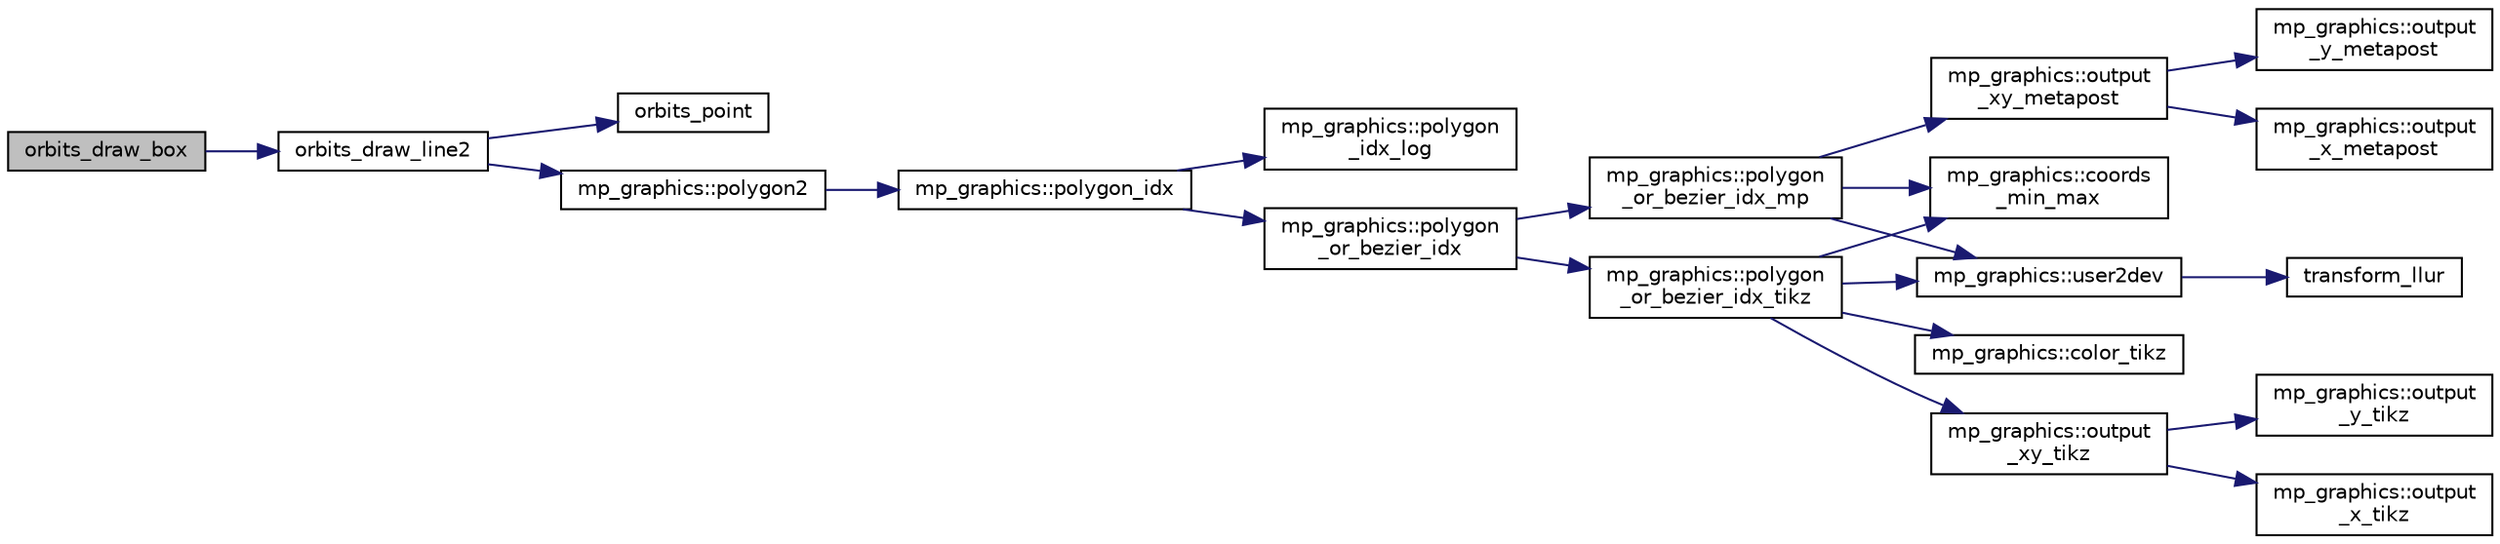 digraph "orbits_draw_box"
{
  edge [fontname="Helvetica",fontsize="10",labelfontname="Helvetica",labelfontsize="10"];
  node [fontname="Helvetica",fontsize="10",shape=record];
  rankdir="LR";
  Node322 [label="orbits_draw_box",height=0.2,width=0.4,color="black", fillcolor="grey75", style="filled", fontcolor="black"];
  Node322 -> Node323 [color="midnightblue",fontsize="10",style="solid",fontname="Helvetica"];
  Node323 [label="orbits_draw_line2",height=0.2,width=0.4,color="black", fillcolor="white", style="filled",URL="$d9/d29/draw_8_c.html#ac3530544761e3a79ddef41ed599ea345"];
  Node323 -> Node324 [color="midnightblue",fontsize="10",style="solid",fontname="Helvetica"];
  Node324 [label="orbits_point",height=0.2,width=0.4,color="black", fillcolor="white", style="filled",URL="$d9/d29/draw_8_c.html#a2c437e67c2fe1c2693cccb961c9c185e"];
  Node323 -> Node325 [color="midnightblue",fontsize="10",style="solid",fontname="Helvetica"];
  Node325 [label="mp_graphics::polygon2",height=0.2,width=0.4,color="black", fillcolor="white", style="filled",URL="$da/d2c/classmp__graphics.html#ad4052be9dec4eeef879dcc8ca6d85d71"];
  Node325 -> Node326 [color="midnightblue",fontsize="10",style="solid",fontname="Helvetica"];
  Node326 [label="mp_graphics::polygon_idx",height=0.2,width=0.4,color="black", fillcolor="white", style="filled",URL="$da/d2c/classmp__graphics.html#a60729a478cad572ccb9df00b0f5988df"];
  Node326 -> Node327 [color="midnightblue",fontsize="10",style="solid",fontname="Helvetica"];
  Node327 [label="mp_graphics::polygon\l_idx_log",height=0.2,width=0.4,color="black", fillcolor="white", style="filled",URL="$da/d2c/classmp__graphics.html#aef990b1a5e84f4781ff613ce48fafe83"];
  Node326 -> Node328 [color="midnightblue",fontsize="10",style="solid",fontname="Helvetica"];
  Node328 [label="mp_graphics::polygon\l_or_bezier_idx",height=0.2,width=0.4,color="black", fillcolor="white", style="filled",URL="$da/d2c/classmp__graphics.html#ac67f20507b7b4f592e9ed90aaa1f472a"];
  Node328 -> Node329 [color="midnightblue",fontsize="10",style="solid",fontname="Helvetica"];
  Node329 [label="mp_graphics::polygon\l_or_bezier_idx_mp",height=0.2,width=0.4,color="black", fillcolor="white", style="filled",URL="$da/d2c/classmp__graphics.html#ac1c736f6c02abd6df696eb949c3513ac"];
  Node329 -> Node330 [color="midnightblue",fontsize="10",style="solid",fontname="Helvetica"];
  Node330 [label="mp_graphics::coords\l_min_max",height=0.2,width=0.4,color="black", fillcolor="white", style="filled",URL="$da/d2c/classmp__graphics.html#afa0af74da2afd1d00b2eeb5e25b4f596"];
  Node329 -> Node331 [color="midnightblue",fontsize="10",style="solid",fontname="Helvetica"];
  Node331 [label="mp_graphics::user2dev",height=0.2,width=0.4,color="black", fillcolor="white", style="filled",URL="$da/d2c/classmp__graphics.html#af087f5f4b08c72f67f5e35cc312070fb"];
  Node331 -> Node332 [color="midnightblue",fontsize="10",style="solid",fontname="Helvetica"];
  Node332 [label="transform_llur",height=0.2,width=0.4,color="black", fillcolor="white", style="filled",URL="$d9/d29/draw_8_c.html#af38b139f64e19404b9a944c7188d4aff"];
  Node329 -> Node333 [color="midnightblue",fontsize="10",style="solid",fontname="Helvetica"];
  Node333 [label="mp_graphics::output\l_xy_metapost",height=0.2,width=0.4,color="black", fillcolor="white", style="filled",URL="$da/d2c/classmp__graphics.html#a564e7d2700489eed72ea865b3acc14db"];
  Node333 -> Node334 [color="midnightblue",fontsize="10",style="solid",fontname="Helvetica"];
  Node334 [label="mp_graphics::output\l_x_metapost",height=0.2,width=0.4,color="black", fillcolor="white", style="filled",URL="$da/d2c/classmp__graphics.html#aee38beb59e940946cbb575cde90b9cfe"];
  Node333 -> Node335 [color="midnightblue",fontsize="10",style="solid",fontname="Helvetica"];
  Node335 [label="mp_graphics::output\l_y_metapost",height=0.2,width=0.4,color="black", fillcolor="white", style="filled",URL="$da/d2c/classmp__graphics.html#a41c9d8463dc57fa97bb9a1e0577980b6"];
  Node328 -> Node336 [color="midnightblue",fontsize="10",style="solid",fontname="Helvetica"];
  Node336 [label="mp_graphics::polygon\l_or_bezier_idx_tikz",height=0.2,width=0.4,color="black", fillcolor="white", style="filled",URL="$da/d2c/classmp__graphics.html#ae266ecef91f4cd8a6fd4054b17354370"];
  Node336 -> Node337 [color="midnightblue",fontsize="10",style="solid",fontname="Helvetica"];
  Node337 [label="mp_graphics::color_tikz",height=0.2,width=0.4,color="black", fillcolor="white", style="filled",URL="$da/d2c/classmp__graphics.html#a55d0835caab08eaf3e409096bbb91d63"];
  Node336 -> Node330 [color="midnightblue",fontsize="10",style="solid",fontname="Helvetica"];
  Node336 -> Node331 [color="midnightblue",fontsize="10",style="solid",fontname="Helvetica"];
  Node336 -> Node338 [color="midnightblue",fontsize="10",style="solid",fontname="Helvetica"];
  Node338 [label="mp_graphics::output\l_xy_tikz",height=0.2,width=0.4,color="black", fillcolor="white", style="filled",URL="$da/d2c/classmp__graphics.html#a640800bc67fec9ed441b27c71461e9c6"];
  Node338 -> Node339 [color="midnightblue",fontsize="10",style="solid",fontname="Helvetica"];
  Node339 [label="mp_graphics::output\l_x_tikz",height=0.2,width=0.4,color="black", fillcolor="white", style="filled",URL="$da/d2c/classmp__graphics.html#a311d4fb1c32d1eb0faeee055bb8badee"];
  Node338 -> Node340 [color="midnightblue",fontsize="10",style="solid",fontname="Helvetica"];
  Node340 [label="mp_graphics::output\l_y_tikz",height=0.2,width=0.4,color="black", fillcolor="white", style="filled",URL="$da/d2c/classmp__graphics.html#a0d6bddb89b4c58c82aa124dd003dda08"];
}
